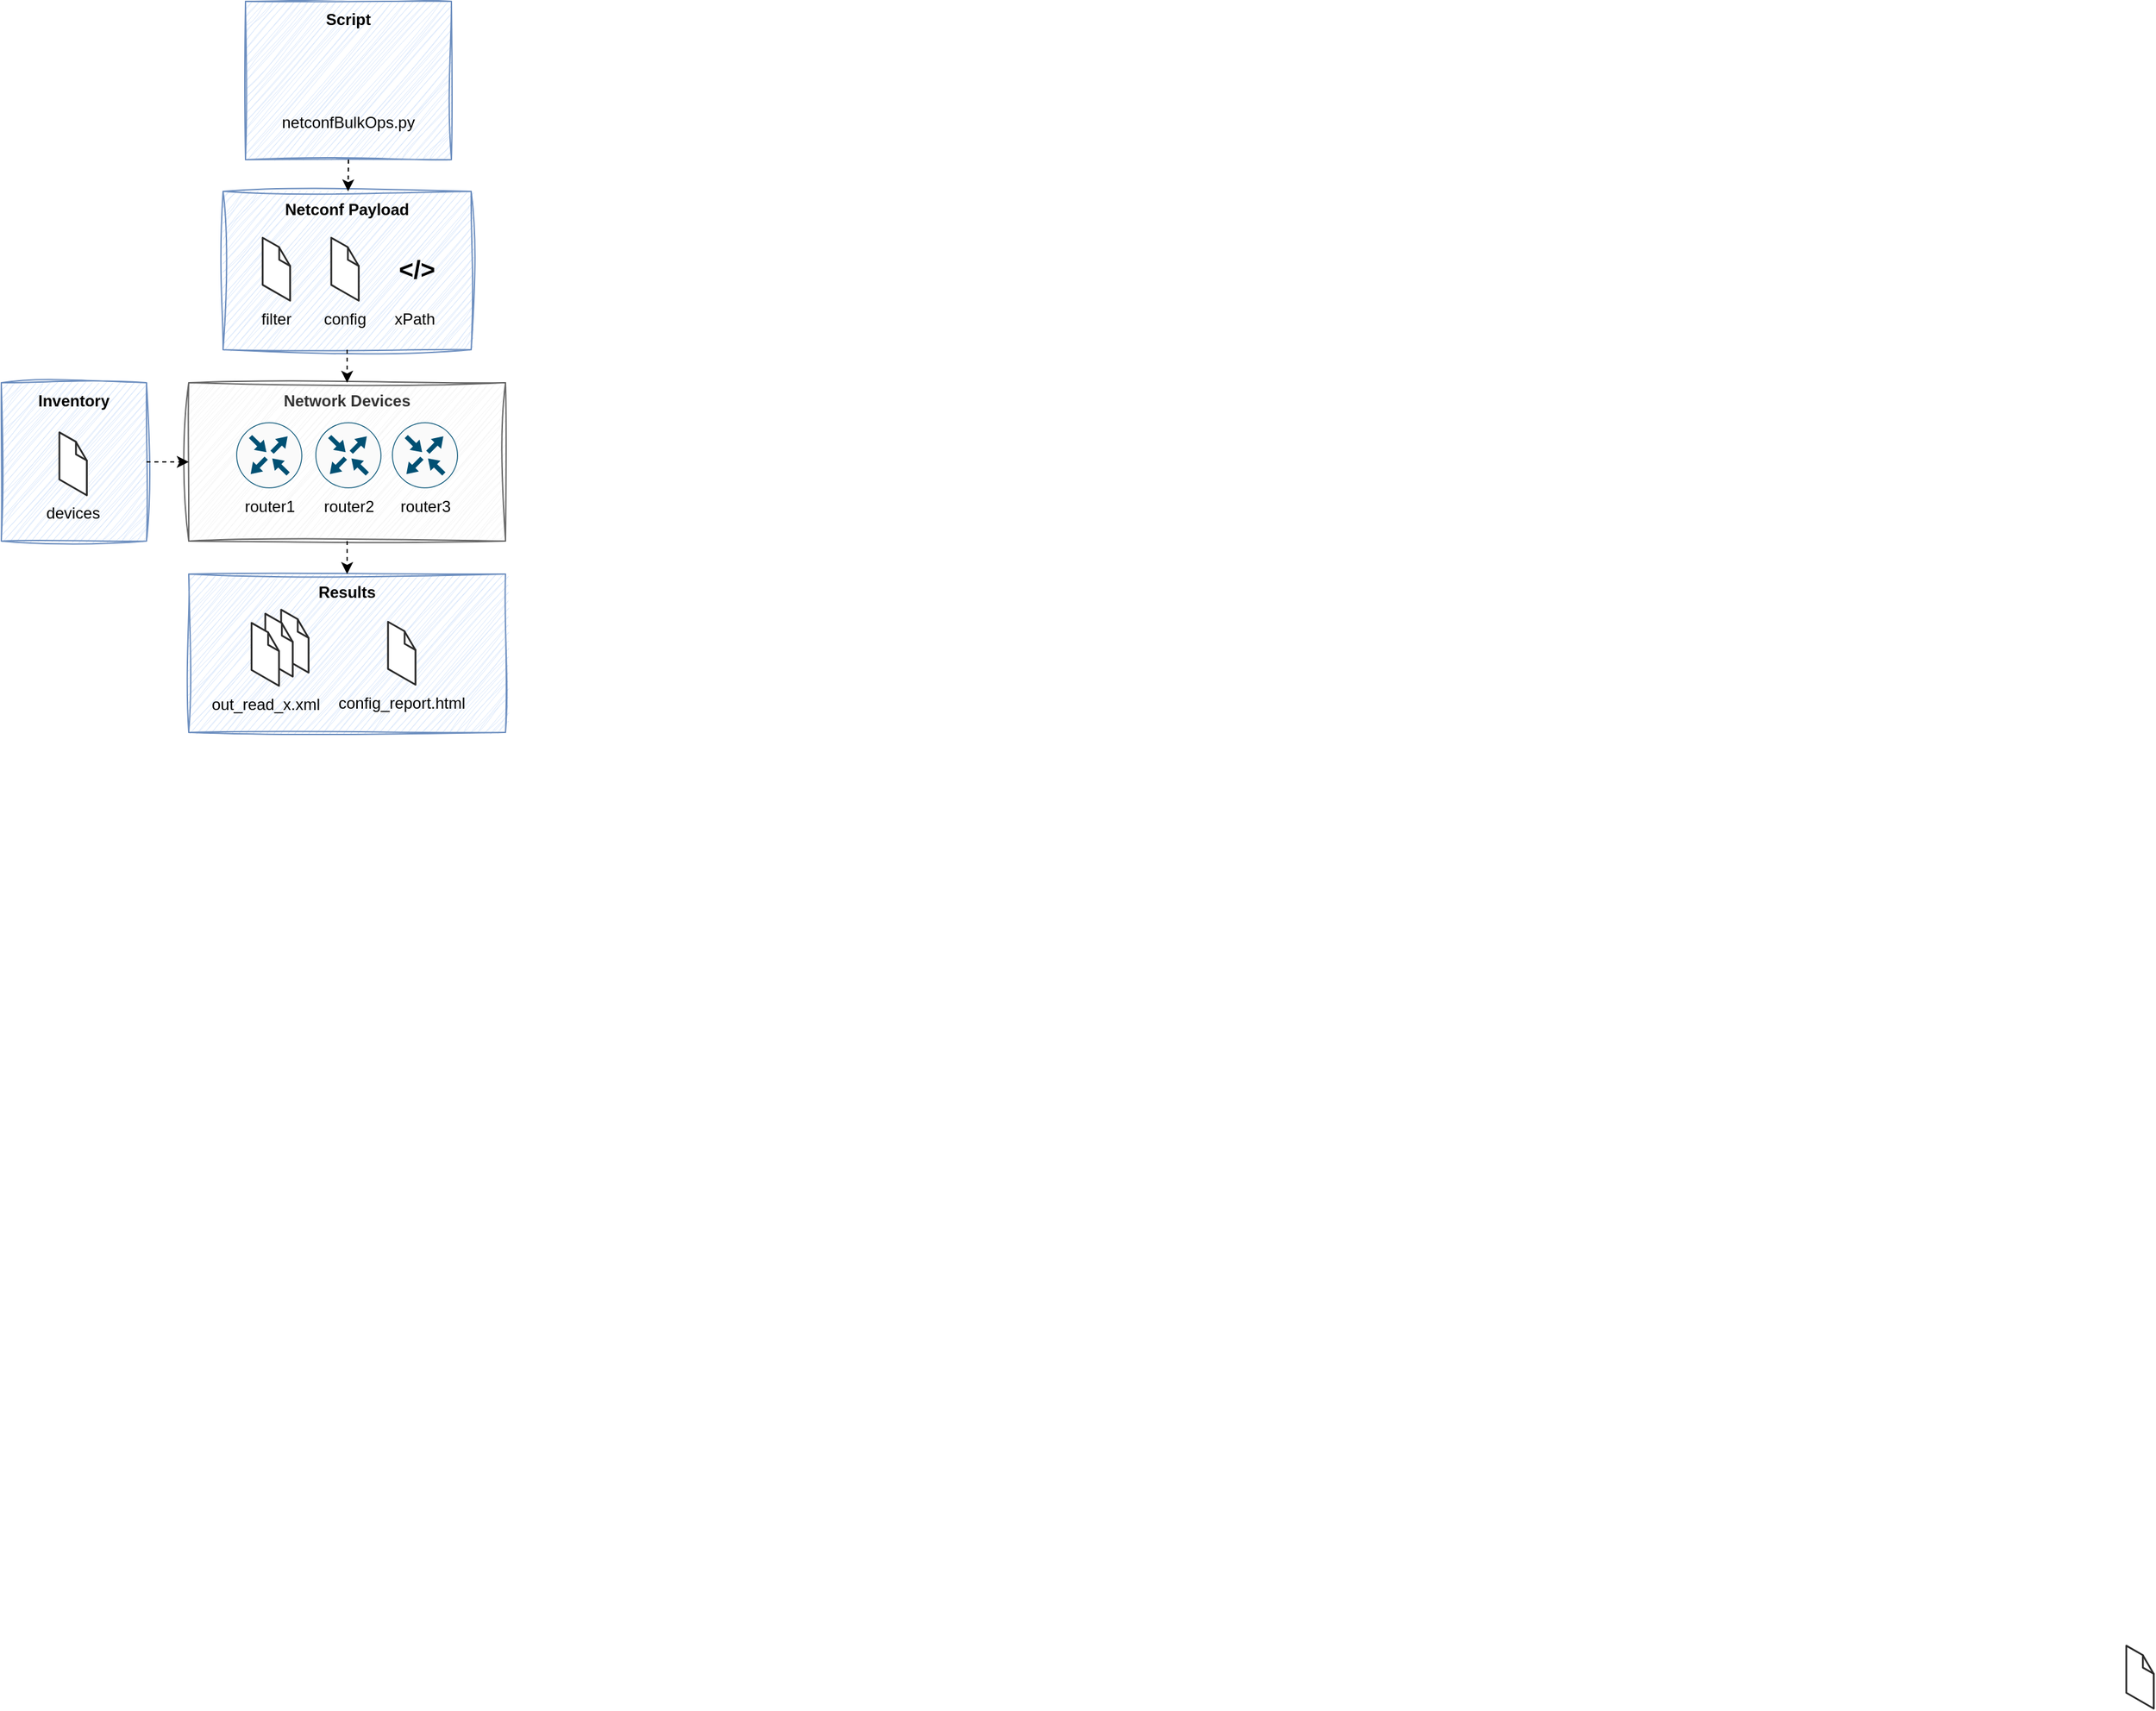 <mxfile version="21.1.2" type="device">
  <diagram name="Page-1" id="b51WVZ8H72FfzSd8zI4J">
    <mxGraphModel dx="1098" dy="988" grid="1" gridSize="10" guides="1" tooltips="1" connect="1" arrows="1" fold="1" page="1" pageScale="1" pageWidth="827" pageHeight="1169" math="0" shadow="0">
      <root>
        <mxCell id="0" />
        <mxCell id="1" parent="0" />
        <mxCell id="3srKdd0KKKCA8cn5ViBD-12" value="&lt;b&gt;Script&lt;/b&gt;" style="rounded=0;whiteSpace=wrap;html=1;sketch=1;curveFitting=1;jiggle=2;fillColor=#dae8fc;strokeColor=#6c8ebf;verticalAlign=top;" parent="1" vertex="1">
          <mxGeometry x="205" y="14" width="156" height="120" as="geometry" />
        </mxCell>
        <mxCell id="3srKdd0KKKCA8cn5ViBD-26" value="&lt;b&gt;Results&lt;/b&gt;" style="rounded=0;whiteSpace=wrap;html=1;sketch=1;curveFitting=1;jiggle=2;fillColor=#dae8fc;strokeColor=#6c8ebf;verticalAlign=top;" parent="1" vertex="1">
          <mxGeometry x="162" y="448" width="240" height="120" as="geometry" />
        </mxCell>
        <mxCell id="3srKdd0KKKCA8cn5ViBD-29" value="" style="verticalLabelPosition=bottom;html=1;verticalAlign=top;strokeWidth=1;align=center;outlineConnect=0;dashed=0;outlineConnect=0;shape=mxgraph.aws3d.file;aspect=fixed;strokeColor=#292929;" parent="1" vertex="1">
          <mxGeometry x="232" y="475" width="20.8" height="47.68" as="geometry" />
        </mxCell>
        <mxCell id="3srKdd0KKKCA8cn5ViBD-31" value="" style="verticalLabelPosition=bottom;html=1;verticalAlign=top;strokeWidth=1;align=center;outlineConnect=0;dashed=0;outlineConnect=0;shape=mxgraph.aws3d.file;aspect=fixed;strokeColor=#292929;" parent="1" vertex="1">
          <mxGeometry x="220" y="478" width="20.8" height="47.68" as="geometry" />
        </mxCell>
        <mxCell id="3srKdd0KKKCA8cn5ViBD-16" value="&lt;b&gt;Netconf Payload&lt;/b&gt;" style="rounded=0;whiteSpace=wrap;html=1;sketch=1;curveFitting=1;jiggle=2;fillColor=#dae8fc;strokeColor=#6c8ebf;verticalAlign=top;" parent="1" vertex="1">
          <mxGeometry x="188" y="158" width="188" height="120" as="geometry" />
        </mxCell>
        <mxCell id="3srKdd0KKKCA8cn5ViBD-13" value="&lt;b&gt;Inventory&lt;/b&gt;" style="rounded=0;whiteSpace=wrap;html=1;sketch=1;curveFitting=1;jiggle=2;fillColor=#dae8fc;strokeColor=#6c8ebf;verticalAlign=top;" parent="1" vertex="1">
          <mxGeometry x="20" y="303" width="110" height="120" as="geometry" />
        </mxCell>
        <mxCell id="3srKdd0KKKCA8cn5ViBD-7" value="&lt;b&gt;Network Devices&lt;/b&gt;" style="rounded=0;whiteSpace=wrap;html=1;sketch=1;curveFitting=1;jiggle=2;fillColor=#f5f5f5;strokeColor=#666666;fontColor=#333333;verticalAlign=top;" parent="1" vertex="1">
          <mxGeometry x="162" y="303" width="240" height="120" as="geometry" />
        </mxCell>
        <mxCell id="3srKdd0KKKCA8cn5ViBD-1" value="devices" style="verticalLabelPosition=bottom;html=1;verticalAlign=top;strokeWidth=1;align=center;outlineConnect=0;dashed=0;outlineConnect=0;shape=mxgraph.aws3d.file;aspect=fixed;strokeColor=#292929;" parent="1" vertex="1">
          <mxGeometry x="64" y="340.62" width="20.8" height="47.68" as="geometry" />
        </mxCell>
        <mxCell id="3srKdd0KKKCA8cn5ViBD-2" value="router1" style="sketch=0;points=[[0.5,0,0],[1,0.5,0],[0.5,1,0],[0,0.5,0],[0.145,0.145,0],[0.856,0.145,0],[0.855,0.856,0],[0.145,0.855,0]];verticalLabelPosition=bottom;html=1;verticalAlign=top;aspect=fixed;align=center;pointerEvents=1;shape=mxgraph.cisco19.rect;prIcon=router;fillColor=#FAFAFA;strokeColor=#005073;" parent="1" vertex="1">
          <mxGeometry x="198" y="333" width="50" height="50" as="geometry" />
        </mxCell>
        <mxCell id="3srKdd0KKKCA8cn5ViBD-4" value="router3" style="sketch=0;points=[[0.5,0,0],[1,0.5,0],[0.5,1,0],[0,0.5,0],[0.145,0.145,0],[0.856,0.145,0],[0.855,0.856,0],[0.145,0.855,0]];verticalLabelPosition=bottom;html=1;verticalAlign=top;aspect=fixed;align=center;pointerEvents=1;shape=mxgraph.cisco19.rect;prIcon=router;fillColor=#FAFAFA;strokeColor=#005073;" parent="1" vertex="1">
          <mxGeometry x="316" y="333" width="50" height="50" as="geometry" />
        </mxCell>
        <mxCell id="3srKdd0KKKCA8cn5ViBD-5" value="router2" style="sketch=0;points=[[0.5,0,0],[1,0.5,0],[0.5,1,0],[0,0.5,0],[0.145,0.145,0],[0.856,0.145,0],[0.855,0.856,0],[0.145,0.855,0]];verticalLabelPosition=bottom;html=1;verticalAlign=top;aspect=fixed;align=center;pointerEvents=1;shape=mxgraph.cisco19.rect;prIcon=router;fillColor=#FAFAFA;strokeColor=#005073;" parent="1" vertex="1">
          <mxGeometry x="258" y="333" width="50" height="50" as="geometry" />
        </mxCell>
        <mxCell id="3srKdd0KKKCA8cn5ViBD-11" value="netconfBulkOps.py" style="shape=image;verticalLabelPosition=bottom;labelBackgroundColor=none;verticalAlign=top;aspect=fixed;imageAspect=0;image=https://upload.wikimedia.org/wikipedia/commons/thumb/c/c3/Python-logo-notext.svg/1869px-Python-logo-notext.svg.png;" parent="1" vertex="1">
          <mxGeometry x="264.1" y="50.46" width="37.8" height="41.38" as="geometry" />
        </mxCell>
        <mxCell id="3srKdd0KKKCA8cn5ViBD-14" value="filter" style="verticalLabelPosition=bottom;html=1;verticalAlign=top;strokeWidth=1;align=center;outlineConnect=0;dashed=0;outlineConnect=0;shape=mxgraph.aws3d.file;aspect=fixed;strokeColor=#292929;" parent="1" vertex="1">
          <mxGeometry x="218" y="193.16" width="20.8" height="47.68" as="geometry" />
        </mxCell>
        <mxCell id="3srKdd0KKKCA8cn5ViBD-15" value="config" style="verticalLabelPosition=bottom;html=1;verticalAlign=top;strokeWidth=1;align=center;outlineConnect=0;dashed=0;outlineConnect=0;shape=mxgraph.aws3d.file;aspect=fixed;strokeColor=#292929;" parent="1" vertex="1">
          <mxGeometry x="270" y="193.16" width="20.8" height="47.68" as="geometry" />
        </mxCell>
        <mxCell id="3srKdd0KKKCA8cn5ViBD-21" value="" style="endArrow=classic;html=1;rounded=0;dashed=1;exitX=1;exitY=0.5;exitDx=0;exitDy=0;entryX=0;entryY=0.5;entryDx=0;entryDy=0;" parent="1" source="3srKdd0KKKCA8cn5ViBD-13" target="3srKdd0KKKCA8cn5ViBD-7" edge="1">
          <mxGeometry width="50" height="50" relative="1" as="geometry">
            <mxPoint x="270" y="153" as="sourcePoint" />
            <mxPoint x="320" y="103" as="targetPoint" />
          </mxGeometry>
        </mxCell>
        <mxCell id="3srKdd0KKKCA8cn5ViBD-22" value="" style="endArrow=classic;html=1;rounded=0;dashed=1;exitX=0.5;exitY=1;exitDx=0;exitDy=0;" parent="1" source="3srKdd0KKKCA8cn5ViBD-12" target="3srKdd0KKKCA8cn5ViBD-16" edge="1">
          <mxGeometry width="50" height="50" relative="1" as="geometry">
            <mxPoint x="430" y="136" as="sourcePoint" />
            <mxPoint x="492" y="136" as="targetPoint" />
          </mxGeometry>
        </mxCell>
        <mxCell id="3srKdd0KKKCA8cn5ViBD-23" value="" style="endArrow=classic;html=1;rounded=0;dashed=1;exitX=0.5;exitY=1;exitDx=0;exitDy=0;entryX=0.5;entryY=0;entryDx=0;entryDy=0;" parent="1" source="3srKdd0KKKCA8cn5ViBD-16" target="3srKdd0KKKCA8cn5ViBD-7" edge="1">
          <mxGeometry width="50" height="50" relative="1" as="geometry">
            <mxPoint x="293.0" y="105" as="sourcePoint" />
            <mxPoint x="293.0" y="145" as="targetPoint" />
          </mxGeometry>
        </mxCell>
        <mxCell id="3srKdd0KKKCA8cn5ViBD-25" value="" style="endArrow=classic;html=1;rounded=0;dashed=1;exitX=0.5;exitY=1;exitDx=0;exitDy=0;entryX=0.5;entryY=0;entryDx=0;entryDy=0;" parent="1" source="3srKdd0KKKCA8cn5ViBD-7" target="3srKdd0KKKCA8cn5ViBD-26" edge="1">
          <mxGeometry width="50" height="50" relative="1" as="geometry">
            <mxPoint x="293.0" y="265" as="sourcePoint" />
            <mxPoint x="300" y="463" as="targetPoint" />
          </mxGeometry>
        </mxCell>
        <mxCell id="3srKdd0KKKCA8cn5ViBD-28" value="config_report.html" style="verticalLabelPosition=bottom;html=1;verticalAlign=top;strokeWidth=1;align=center;outlineConnect=0;dashed=0;outlineConnect=0;shape=mxgraph.aws3d.file;aspect=fixed;strokeColor=#292929;" parent="1" vertex="1">
          <mxGeometry x="313" y="484.16" width="20.8" height="47.68" as="geometry" />
        </mxCell>
        <mxCell id="3srKdd0KKKCA8cn5ViBD-30" value="" style="verticalLabelPosition=bottom;html=1;verticalAlign=top;strokeWidth=1;align=center;outlineConnect=0;dashed=0;outlineConnect=0;shape=mxgraph.aws3d.file;aspect=fixed;strokeColor=#292929;" parent="1" vertex="1">
          <mxGeometry x="1630" y="1260" width="20.8" height="47.68" as="geometry" />
        </mxCell>
        <mxCell id="3srKdd0KKKCA8cn5ViBD-27" value="out_read_x.xml" style="verticalLabelPosition=bottom;html=1;verticalAlign=top;strokeWidth=1;align=center;outlineConnect=0;dashed=0;outlineConnect=0;shape=mxgraph.aws3d.file;aspect=fixed;strokeColor=#292929;" parent="1" vertex="1">
          <mxGeometry x="209.6" y="485" width="20.8" height="47.68" as="geometry" />
        </mxCell>
        <mxCell id="3mv4dLHiF0YFmLdJYmqi-7" value="&lt;font style=&quot;font-size: 19px;&quot;&gt;&amp;lt;/&amp;gt;&lt;/font&gt;" style="text;html=1;strokeColor=none;fillColor=none;align=center;verticalAlign=middle;whiteSpace=wrap;rounded=0;fontStyle=1" vertex="1" parent="1">
          <mxGeometry x="304.9" y="203" width="60" height="30" as="geometry" />
        </mxCell>
        <mxCell id="3mv4dLHiF0YFmLdJYmqi-8" value="&lt;span style=&quot;color: rgb(0, 0, 0); font-family: Helvetica; font-size: 12px; font-style: normal; font-variant-ligatures: normal; font-variant-caps: normal; font-weight: 400; letter-spacing: normal; orphans: 2; text-align: center; text-indent: 0px; text-transform: none; widows: 2; word-spacing: 0px; -webkit-text-stroke-width: 0px; background-color: rgb(251, 251, 251); text-decoration-thickness: initial; text-decoration-style: initial; text-decoration-color: initial; float: none; display: inline !important;&quot;&gt;xPath&lt;/span&gt;" style="text;whiteSpace=wrap;html=1;" vertex="1" parent="1">
          <mxGeometry x="316" y="240.84" width="70" height="40" as="geometry" />
        </mxCell>
      </root>
    </mxGraphModel>
  </diagram>
</mxfile>
